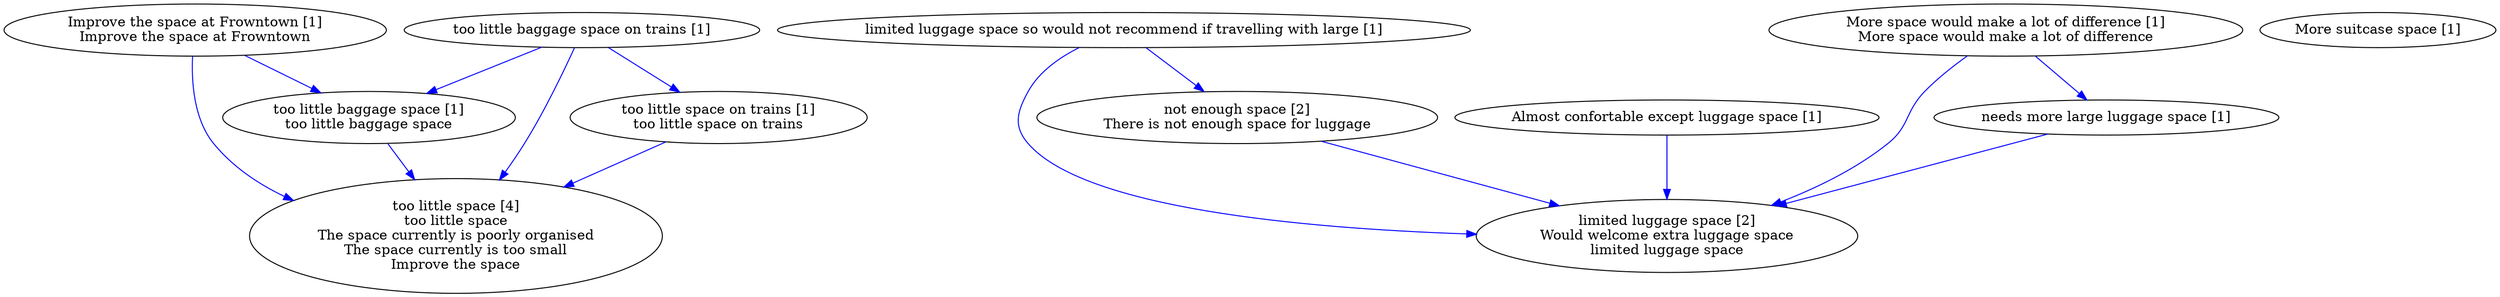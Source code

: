 digraph collapsedGraph {
"too little space [4]\ntoo little space\nThe space currently is poorly organised\nThe space currently is too small\nImprove the space""limited luggage space [2]\nWould welcome extra luggage space\nlimited luggage space""not enough space [2]\nThere is not enough space for luggage""Almost confortable except luggage space [1]""Improve the space at Frowntown [1]\nImprove the space at Frowntown""More space would make a lot of difference [1]\nMore space would make a lot of difference""More suitcase space [1]""limited luggage space so would not recommend if travelling with large [1]""needs more large luggage space [1]""too little baggage space on trains [1]""too little baggage space [1]\ntoo little baggage space""too little space on trains [1]\ntoo little space on trains""not enough space [2]\nThere is not enough space for luggage" -> "limited luggage space [2]\nWould welcome extra luggage space\nlimited luggage space" [color=blue]
"Improve the space at Frowntown [1]\nImprove the space at Frowntown" -> "too little baggage space [1]\ntoo little baggage space" [color=blue]
"More space would make a lot of difference [1]\nMore space would make a lot of difference" -> "limited luggage space [2]\nWould welcome extra luggage space\nlimited luggage space" [color=blue]
"too little baggage space on trains [1]" -> "too little space [4]\ntoo little space\nThe space currently is poorly organised\nThe space currently is too small\nImprove the space" [color=blue]
"too little baggage space [1]\ntoo little baggage space" -> "too little space [4]\ntoo little space\nThe space currently is poorly organised\nThe space currently is too small\nImprove the space" [color=blue]
"too little space on trains [1]\ntoo little space on trains" -> "too little space [4]\ntoo little space\nThe space currently is poorly organised\nThe space currently is too small\nImprove the space" [color=blue]
"Improve the space at Frowntown [1]\nImprove the space at Frowntown" -> "too little space [4]\ntoo little space\nThe space currently is poorly organised\nThe space currently is too small\nImprove the space" [color=blue]
"limited luggage space so would not recommend if travelling with large [1]" -> "not enough space [2]\nThere is not enough space for luggage" [color=blue]
"limited luggage space so would not recommend if travelling with large [1]" -> "limited luggage space [2]\nWould welcome extra luggage space\nlimited luggage space" [color=blue]
"Almost confortable except luggage space [1]" -> "limited luggage space [2]\nWould welcome extra luggage space\nlimited luggage space" [color=blue]
"More space would make a lot of difference [1]\nMore space would make a lot of difference" -> "needs more large luggage space [1]" [color=blue]
"needs more large luggage space [1]" -> "limited luggage space [2]\nWould welcome extra luggage space\nlimited luggage space" [color=blue]
"too little baggage space on trains [1]" -> "too little baggage space [1]\ntoo little baggage space" [color=blue]
"too little baggage space on trains [1]" -> "too little space on trains [1]\ntoo little space on trains" [color=blue]
}
